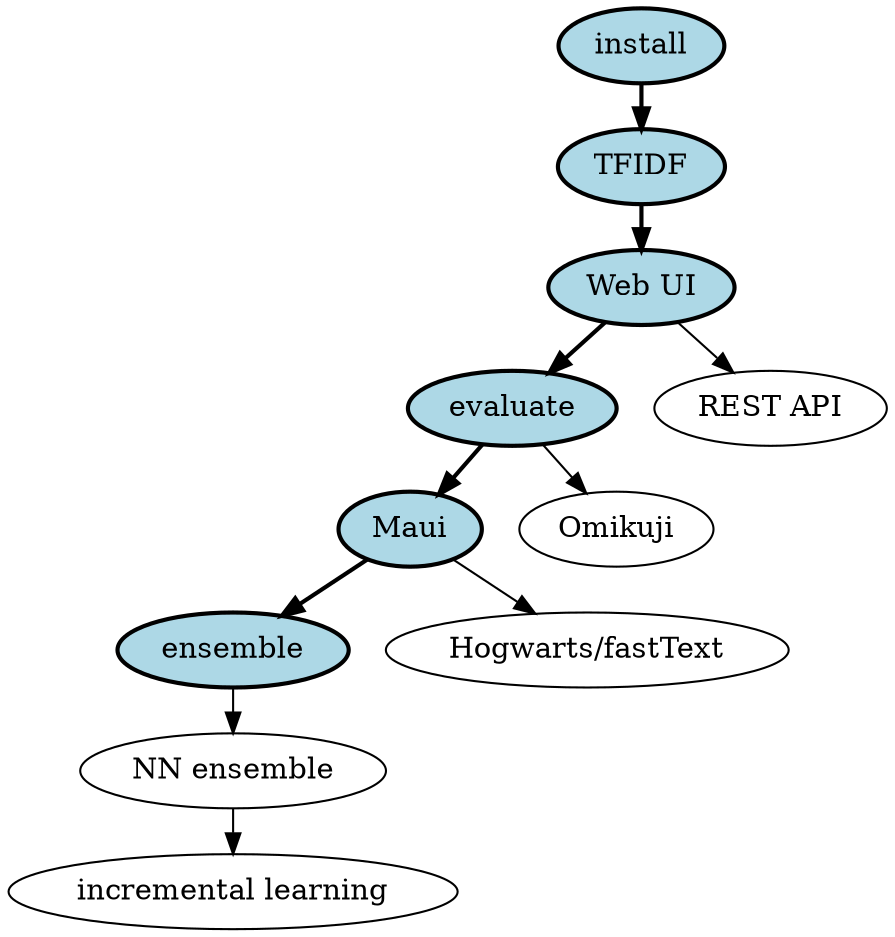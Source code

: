 digraph "Annif-tutorial exercises" {
  dpi=100;
  ranksep=0.3;
  install -> TFIDF -> "Web UI" -> evaluate -> Maui -> ensemble [style=bold];
  ensemble -> "NN ensemble";
  Maui -> "Hogwarts/fastText";
  "Web UI" -> "REST API";
  evaluate -> Omikuji;
  "NN ensemble" -> "incremental learning";

  install [style=filled,fillcolor=lightblue,penwidth=2];
  TFIDF [style=filled,fillcolor=lightblue,penwidth=2];
  "Web UI" [style=filled,fillcolor=lightblue,penwidth=2];
  evaluate [style=filled,fillcolor=lightblue,penwidth=2];
  Maui [style=filled,fillcolor=lightblue,penwidth=2];
  ensemble [style=filled,fillcolor=lightblue,penwidth=2];

}
# Generate png with:
# dot -Tpng overview.dot -o out.png
